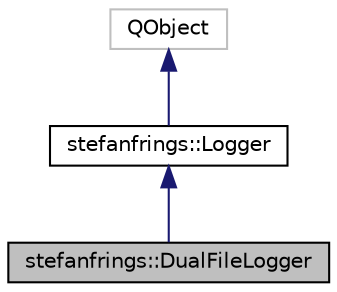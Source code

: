 digraph "stefanfrings::DualFileLogger"
{
  edge [fontname="Helvetica",fontsize="10",labelfontname="Helvetica",labelfontsize="10"];
  node [fontname="Helvetica",fontsize="10",shape=record];
  Node0 [label="stefanfrings::DualFileLogger",height=0.2,width=0.4,color="black", fillcolor="grey75", style="filled", fontcolor="black"];
  Node1 -> Node0 [dir="back",color="midnightblue",fontsize="10",style="solid"];
  Node1 [label="stefanfrings::Logger",height=0.2,width=0.4,color="black", fillcolor="white", style="filled",URL="$classstefanfrings_1_1_logger.html"];
  Node2 -> Node1 [dir="back",color="midnightblue",fontsize="10",style="solid"];
  Node2 [label="QObject",height=0.2,width=0.4,color="grey75", fillcolor="white", style="filled"];
}
